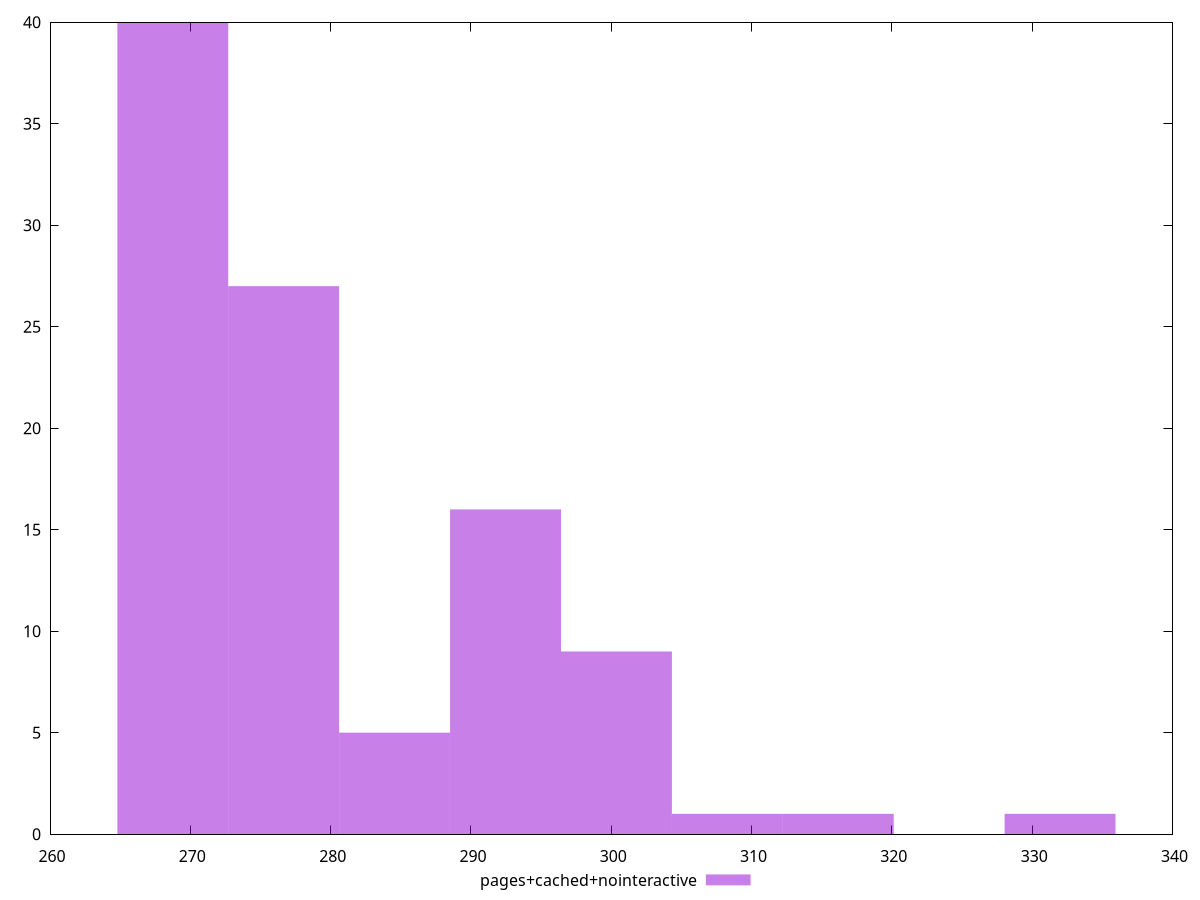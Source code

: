 $_pagesCachedNointeractive <<EOF
300.36971811773253 9
268.75185305270804 40
316.1786506502448 1
292.4652518514764 16
276.65631931896417 27
284.5607855852203 5
331.987583182757 1
308.27418438398865 1
EOF
set key outside below
set terminal pngcairo
set output "report_00004_2020-11-02T20-21-41.718Z/max-potential-fid/pages+cached+nointeractive//raw_hist.png"
set yrange [0:40]
set boxwidth 7.90446626625612
set style fill transparent solid 0.5 noborder
plot $_pagesCachedNointeractive title "pages+cached+nointeractive" with boxes ,